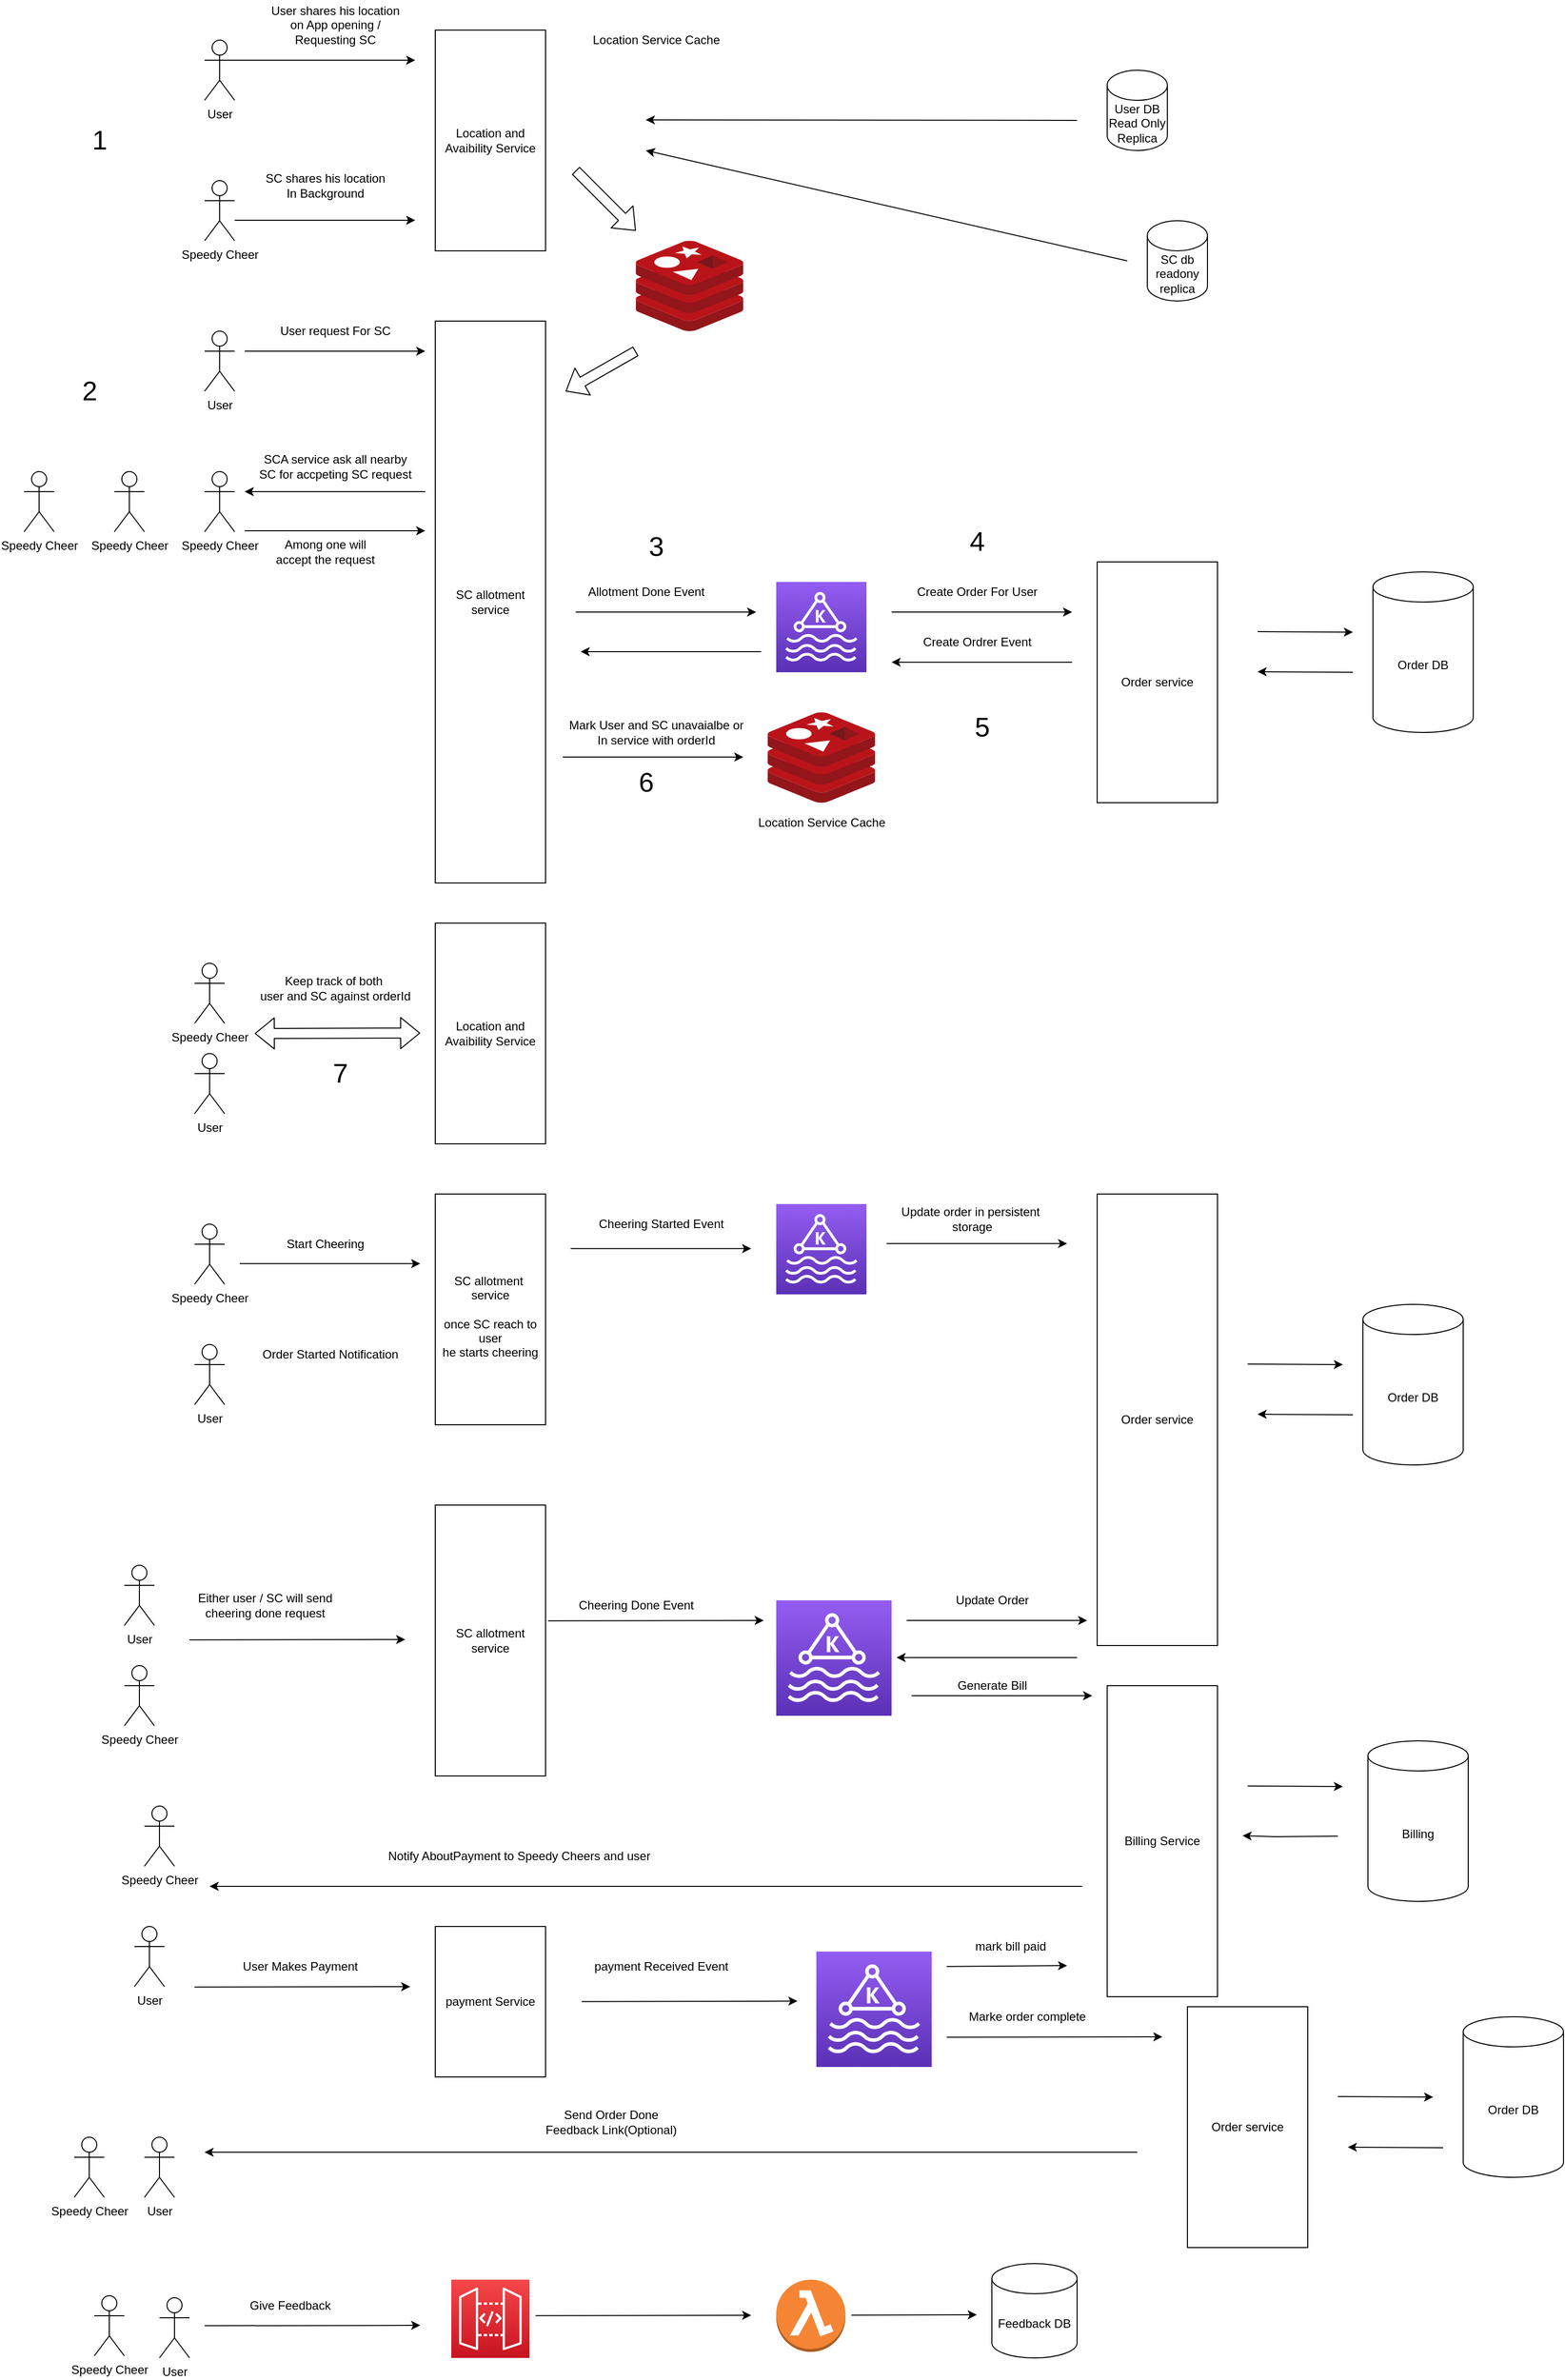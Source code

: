 <mxfile version="14.3.0" type="device"><diagram id="tLuhNQ_-yw7zBSso9VrI" name="sc"><mxGraphModel dx="1186" dy="683" grid="1" gridSize="10" guides="1" tooltips="1" connect="1" arrows="1" fold="1" page="1" pageScale="1" pageWidth="850" pageHeight="1100" math="0" shadow="0"><root><mxCell id="0"/><mxCell id="1" parent="0"/><mxCell id="lp4hqvrfGBSASdq1-rvb-2" value="User" style="shape=umlActor;verticalLabelPosition=bottom;verticalAlign=top;html=1;outlineConnect=0;" parent="1" vertex="1"><mxGeometry x="240" y="470" width="30" height="60" as="geometry"/></mxCell><mxCell id="lp4hqvrfGBSASdq1-rvb-3" value="Speedy Cheer" style="shape=umlActor;verticalLabelPosition=bottom;verticalAlign=top;html=1;outlineConnect=0;" parent="1" vertex="1"><mxGeometry x="240" y="320" width="30" height="60" as="geometry"/></mxCell><mxCell id="lp4hqvrfGBSASdq1-rvb-10" value="Location and Avaibility Service" style="rounded=0;whiteSpace=wrap;html=1;" parent="1" vertex="1"><mxGeometry x="470" y="170" width="110" height="220" as="geometry"/></mxCell><mxCell id="lp4hqvrfGBSASdq1-rvb-12" value="" style="aspect=fixed;html=1;points=[];align=center;image;fontSize=12;image=img/lib/mscae/Cache_Redis_Product.svg;" parent="1" vertex="1"><mxGeometry x="670" y="380" width="107.14" height="90" as="geometry"/></mxCell><mxCell id="lp4hqvrfGBSASdq1-rvb-13" value="Location Service Cache" style="text;html=1;align=center;verticalAlign=middle;resizable=0;points=[];autosize=1;" parent="1" vertex="1"><mxGeometry x="620" y="170" width="140" height="20" as="geometry"/></mxCell><mxCell id="lp4hqvrfGBSASdq1-rvb-15" value="" style="endArrow=classic;html=1;" parent="1" edge="1"><mxGeometry width="50" height="50" relative="1" as="geometry"><mxPoint x="270" y="200" as="sourcePoint"/><mxPoint x="450" y="200" as="targetPoint"/></mxGeometry></mxCell><mxCell id="lp4hqvrfGBSASdq1-rvb-16" value="User shares his location&lt;br&gt;on App opening / &lt;br&gt;Requesting SC" style="text;html=1;align=center;verticalAlign=middle;resizable=0;points=[];autosize=1;" parent="1" vertex="1"><mxGeometry x="300" y="140" width="140" height="50" as="geometry"/></mxCell><mxCell id="lp4hqvrfGBSASdq1-rvb-17" value="" style="endArrow=classic;html=1;" parent="1" edge="1"><mxGeometry width="50" height="50" relative="1" as="geometry"><mxPoint x="270" y="359.5" as="sourcePoint"/><mxPoint x="450" y="359.5" as="targetPoint"/></mxGeometry></mxCell><mxCell id="lp4hqvrfGBSASdq1-rvb-18" value="SC shares his location&lt;br&gt;In Background" style="text;html=1;align=center;verticalAlign=middle;resizable=0;points=[];autosize=1;" parent="1" vertex="1"><mxGeometry x="295" y="310" width="130" height="30" as="geometry"/></mxCell><mxCell id="lp4hqvrfGBSASdq1-rvb-19" value="SC allotment &lt;br&gt;service" style="rounded=0;whiteSpace=wrap;html=1;" parent="1" vertex="1"><mxGeometry x="470" y="460" width="110" height="560" as="geometry"/></mxCell><mxCell id="lp4hqvrfGBSASdq1-rvb-20" value="User" style="shape=umlActor;verticalLabelPosition=bottom;verticalAlign=top;html=1;outlineConnect=0;" parent="1" vertex="1"><mxGeometry x="240" y="180" width="30" height="60" as="geometry"/></mxCell><mxCell id="lp4hqvrfGBSASdq1-rvb-22" value="Speedy Cheer" style="shape=umlActor;verticalLabelPosition=bottom;verticalAlign=top;html=1;outlineConnect=0;" parent="1" vertex="1"><mxGeometry x="240" y="610" width="30" height="60" as="geometry"/></mxCell><mxCell id="lp4hqvrfGBSASdq1-rvb-24" value="" style="endArrow=classic;html=1;" parent="1" edge="1"><mxGeometry width="50" height="50" relative="1" as="geometry"><mxPoint x="280" y="490" as="sourcePoint"/><mxPoint x="460" y="490" as="targetPoint"/></mxGeometry></mxCell><mxCell id="lp4hqvrfGBSASdq1-rvb-28" value="User request For SC" style="text;html=1;align=center;verticalAlign=middle;resizable=0;points=[];autosize=1;" parent="1" vertex="1"><mxGeometry x="305" y="460" width="130" height="20" as="geometry"/></mxCell><mxCell id="lp4hqvrfGBSASdq1-rvb-29" value="Speedy Cheer" style="shape=umlActor;verticalLabelPosition=bottom;verticalAlign=top;html=1;outlineConnect=0;" parent="1" vertex="1"><mxGeometry x="150" y="610" width="30" height="60" as="geometry"/></mxCell><mxCell id="lp4hqvrfGBSASdq1-rvb-30" value="Speedy Cheer" style="shape=umlActor;verticalLabelPosition=bottom;verticalAlign=top;html=1;outlineConnect=0;" parent="1" vertex="1"><mxGeometry x="60" y="610" width="30" height="60" as="geometry"/></mxCell><mxCell id="lp4hqvrfGBSASdq1-rvb-32" value="" style="endArrow=none;html=1;startArrow=classic;startFill=1;endFill=0;" parent="1" edge="1"><mxGeometry width="50" height="50" relative="1" as="geometry"><mxPoint x="280" y="630" as="sourcePoint"/><mxPoint x="460" y="630" as="targetPoint"/></mxGeometry></mxCell><mxCell id="lp4hqvrfGBSASdq1-rvb-33" value="SCA service ask all nearby&lt;br&gt;SC for accpeting SC request" style="text;html=1;align=center;verticalAlign=middle;resizable=0;points=[];autosize=1;" parent="1" vertex="1"><mxGeometry x="285" y="590" width="170" height="30" as="geometry"/></mxCell><mxCell id="lp4hqvrfGBSASdq1-rvb-37" value="" style="endArrow=classic;html=1;" parent="1" edge="1"><mxGeometry width="50" height="50" relative="1" as="geometry"><mxPoint x="280" y="669" as="sourcePoint"/><mxPoint x="460" y="669" as="targetPoint"/></mxGeometry></mxCell><mxCell id="lp4hqvrfGBSASdq1-rvb-38" value="Among one will &lt;br&gt;accept the request" style="text;html=1;align=center;verticalAlign=middle;resizable=0;points=[];autosize=1;" parent="1" vertex="1"><mxGeometry x="305" y="675" width="110" height="30" as="geometry"/></mxCell><mxCell id="lp4hqvrfGBSASdq1-rvb-40" value="" style="shape=flexArrow;endArrow=classic;html=1;" parent="1" edge="1"><mxGeometry width="50" height="50" relative="1" as="geometry"><mxPoint x="610" y="310" as="sourcePoint"/><mxPoint x="670" y="370" as="targetPoint"/></mxGeometry></mxCell><mxCell id="lp4hqvrfGBSASdq1-rvb-42" value="" style="shape=flexArrow;endArrow=classic;html=1;" parent="1" edge="1"><mxGeometry width="50" height="50" relative="1" as="geometry"><mxPoint x="670" y="490" as="sourcePoint"/><mxPoint x="600" y="530" as="targetPoint"/></mxGeometry></mxCell><mxCell id="lp4hqvrfGBSASdq1-rvb-43" value="&lt;font style=&quot;font-size: 27px&quot;&gt;1&lt;/font&gt;" style="text;html=1;align=center;verticalAlign=middle;resizable=0;points=[];autosize=1;" parent="1" vertex="1"><mxGeometry x="120" y="270" width="30" height="20" as="geometry"/></mxCell><mxCell id="lp4hqvrfGBSASdq1-rvb-44" value="&lt;font style=&quot;font-size: 27px&quot;&gt;2&lt;/font&gt;" style="text;html=1;align=center;verticalAlign=middle;resizable=0;points=[];autosize=1;" parent="1" vertex="1"><mxGeometry x="110" y="520" width="30" height="20" as="geometry"/></mxCell><mxCell id="lp4hqvrfGBSASdq1-rvb-47" value="" style="outlineConnect=0;fontColor=#232F3E;gradientColor=#945DF2;gradientDirection=north;fillColor=#5A30B5;strokeColor=#ffffff;dashed=0;verticalLabelPosition=bottom;verticalAlign=top;align=center;html=1;fontSize=12;fontStyle=0;aspect=fixed;shape=mxgraph.aws4.resourceIcon;resIcon=mxgraph.aws4.managed_streaming_for_kafka;" parent="1" vertex="1"><mxGeometry x="810" y="720" width="90" height="90" as="geometry"/></mxCell><mxCell id="lp4hqvrfGBSASdq1-rvb-48" value="" style="endArrow=classic;html=1;" parent="1" edge="1"><mxGeometry width="50" height="50" relative="1" as="geometry"><mxPoint x="610" y="750" as="sourcePoint"/><mxPoint x="790" y="750" as="targetPoint"/></mxGeometry></mxCell><mxCell id="lp4hqvrfGBSASdq1-rvb-49" value="Allotment Done Event" style="text;html=1;align=center;verticalAlign=middle;resizable=0;points=[];autosize=1;" parent="1" vertex="1"><mxGeometry x="615" y="720" width="130" height="20" as="geometry"/></mxCell><mxCell id="lp4hqvrfGBSASdq1-rvb-50" value="" style="aspect=fixed;html=1;points=[];align=center;image;fontSize=12;image=img/lib/mscae/Cache_Redis_Product.svg;" parent="1" vertex="1"><mxGeometry x="801.43" y="850" width="107.14" height="90" as="geometry"/></mxCell><mxCell id="lp4hqvrfGBSASdq1-rvb-51" value="Location Service Cache" style="text;html=1;align=center;verticalAlign=middle;resizable=0;points=[];autosize=1;" parent="1" vertex="1"><mxGeometry x="785" y="950" width="140" height="20" as="geometry"/></mxCell><mxCell id="lp4hqvrfGBSASdq1-rvb-52" value="" style="endArrow=classic;html=1;" parent="1" edge="1"><mxGeometry width="50" height="50" relative="1" as="geometry"><mxPoint x="597.14" y="894.5" as="sourcePoint"/><mxPoint x="777.14" y="894.5" as="targetPoint"/></mxGeometry></mxCell><mxCell id="lp4hqvrfGBSASdq1-rvb-53" value="Mark User and SC unavaialbe or&lt;br&gt;In service with orderId" style="text;html=1;align=center;verticalAlign=middle;resizable=0;points=[];autosize=1;" parent="1" vertex="1"><mxGeometry x="595" y="855" width="190" height="30" as="geometry"/></mxCell><mxCell id="lp4hqvrfGBSASdq1-rvb-54" value="Order service" style="rounded=0;whiteSpace=wrap;html=1;" parent="1" vertex="1"><mxGeometry x="1130" y="700" width="120" height="240" as="geometry"/></mxCell><mxCell id="lp4hqvrfGBSASdq1-rvb-55" value="" style="endArrow=classic;html=1;" parent="1" edge="1"><mxGeometry width="50" height="50" relative="1" as="geometry"><mxPoint x="925" y="750" as="sourcePoint"/><mxPoint x="1105" y="750" as="targetPoint"/></mxGeometry></mxCell><mxCell id="lp4hqvrfGBSASdq1-rvb-56" value="Create Order For User" style="text;html=1;align=center;verticalAlign=middle;resizable=0;points=[];autosize=1;" parent="1" vertex="1"><mxGeometry x="940" y="720" width="140" height="20" as="geometry"/></mxCell><mxCell id="lp4hqvrfGBSASdq1-rvb-57" value="&lt;font style=&quot;font-size: 27px&quot;&gt;3&lt;/font&gt;" style="text;html=1;align=center;verticalAlign=middle;resizable=0;points=[];autosize=1;" parent="1" vertex="1"><mxGeometry x="675" y="675" width="30" height="20" as="geometry"/></mxCell><mxCell id="lp4hqvrfGBSASdq1-rvb-58" value="&lt;font style=&quot;font-size: 27px&quot;&gt;4&lt;/font&gt;" style="text;html=1;align=center;verticalAlign=middle;resizable=0;points=[];autosize=1;" parent="1" vertex="1"><mxGeometry x="995" y="670" width="30" height="20" as="geometry"/></mxCell><mxCell id="lp4hqvrfGBSASdq1-rvb-59" value="&lt;font style=&quot;font-size: 27px&quot;&gt;5&lt;/font&gt;" style="text;html=1;align=center;verticalAlign=middle;resizable=0;points=[];autosize=1;" parent="1" vertex="1"><mxGeometry x="1000" y="855" width="30" height="20" as="geometry"/></mxCell><mxCell id="lp4hqvrfGBSASdq1-rvb-60" value="Location and Avaibility Service" style="rounded=0;whiteSpace=wrap;html=1;" parent="1" vertex="1"><mxGeometry x="470" y="1060" width="110" height="220" as="geometry"/></mxCell><mxCell id="lp4hqvrfGBSASdq1-rvb-61" value="Speedy Cheer" style="shape=umlActor;verticalLabelPosition=bottom;verticalAlign=top;html=1;outlineConnect=0;" parent="1" vertex="1"><mxGeometry x="160" y="1800" width="30" height="60" as="geometry"/></mxCell><mxCell id="lp4hqvrfGBSASdq1-rvb-62" value="User" style="shape=umlActor;verticalLabelPosition=bottom;verticalAlign=top;html=1;outlineConnect=0;" parent="1" vertex="1"><mxGeometry x="230" y="1190" width="30" height="60" as="geometry"/></mxCell><mxCell id="lp4hqvrfGBSASdq1-rvb-64" value="" style="shape=flexArrow;endArrow=classic;startArrow=classic;html=1;" parent="1" edge="1"><mxGeometry width="50" height="50" relative="1" as="geometry"><mxPoint x="290" y="1170" as="sourcePoint"/><mxPoint x="455" y="1169.58" as="targetPoint"/><Array as="points"/></mxGeometry></mxCell><mxCell id="lp4hqvrfGBSASdq1-rvb-65" value="Keep track of both&amp;nbsp;&lt;br&gt;user and SC against orderId" style="text;html=1;align=center;verticalAlign=middle;resizable=0;points=[];autosize=1;" parent="1" vertex="1"><mxGeometry x="285" y="1110" width="170" height="30" as="geometry"/></mxCell><mxCell id="lp4hqvrfGBSASdq1-rvb-66" value="" style="endArrow=none;html=1;startArrow=classic;startFill=1;endFill=0;" parent="1" edge="1"><mxGeometry width="50" height="50" relative="1" as="geometry"><mxPoint x="925" y="800" as="sourcePoint"/><mxPoint x="1105" y="800" as="targetPoint"/></mxGeometry></mxCell><mxCell id="lp4hqvrfGBSASdq1-rvb-67" value="Create Ordrer Event" style="text;html=1;align=center;verticalAlign=middle;resizable=0;points=[];autosize=1;" parent="1" vertex="1"><mxGeometry x="950" y="770" width="120" height="20" as="geometry"/></mxCell><mxCell id="lp4hqvrfGBSASdq1-rvb-70" value="&lt;span style=&quot;font-size: 27px&quot;&gt;6&lt;/span&gt;" style="text;html=1;align=center;verticalAlign=middle;resizable=0;points=[];autosize=1;" parent="1" vertex="1"><mxGeometry x="665" y="910" width="30" height="20" as="geometry"/></mxCell><mxCell id="lp4hqvrfGBSASdq1-rvb-71" value="&lt;span style=&quot;font-size: 27px&quot;&gt;7&lt;/span&gt;" style="text;html=1;align=center;verticalAlign=middle;resizable=0;points=[];autosize=1;" parent="1" vertex="1"><mxGeometry x="360" y="1200" width="30" height="20" as="geometry"/></mxCell><mxCell id="lp4hqvrfGBSASdq1-rvb-72" value="&lt;br&gt;SC allotment&amp;nbsp;&lt;br&gt;service&lt;br&gt;&lt;br&gt;once SC reach to user&lt;br&gt;he starts cheering" style="rounded=0;whiteSpace=wrap;html=1;" parent="1" vertex="1"><mxGeometry x="470" y="1330" width="110" height="230" as="geometry"/></mxCell><mxCell id="lp4hqvrfGBSASdq1-rvb-73" value="" style="endArrow=classic;html=1;" parent="1" edge="1"><mxGeometry width="50" height="50" relative="1" as="geometry"><mxPoint x="275" y="1399.41" as="sourcePoint"/><mxPoint x="455" y="1399.41" as="targetPoint"/></mxGeometry></mxCell><mxCell id="lp4hqvrfGBSASdq1-rvb-74" value="Start Cheering" style="text;html=1;align=center;verticalAlign=middle;resizable=0;points=[];autosize=1;" parent="1" vertex="1"><mxGeometry x="315" y="1370" width="90" height="20" as="geometry"/></mxCell><mxCell id="lp4hqvrfGBSASdq1-rvb-75" value="User" style="shape=umlActor;verticalLabelPosition=bottom;verticalAlign=top;html=1;outlineConnect=0;" parent="1" vertex="1"><mxGeometry x="230" y="1480" width="30" height="60" as="geometry"/></mxCell><mxCell id="lp4hqvrfGBSASdq1-rvb-76" value="Speedy Cheer" style="shape=umlActor;verticalLabelPosition=bottom;verticalAlign=top;html=1;outlineConnect=0;" parent="1" vertex="1"><mxGeometry x="230" y="1100" width="30" height="60" as="geometry"/></mxCell><mxCell id="lp4hqvrfGBSASdq1-rvb-78" value="" style="outlineConnect=0;fontColor=#232F3E;gradientColor=#945DF2;gradientDirection=north;fillColor=#5A30B5;strokeColor=#ffffff;dashed=0;verticalLabelPosition=bottom;verticalAlign=top;align=center;html=1;fontSize=12;fontStyle=0;aspect=fixed;shape=mxgraph.aws4.resourceIcon;resIcon=mxgraph.aws4.managed_streaming_for_kafka;" parent="1" vertex="1"><mxGeometry x="810" y="1340" width="90" height="90" as="geometry"/></mxCell><mxCell id="lp4hqvrfGBSASdq1-rvb-79" value="" style="endArrow=classic;html=1;" parent="1" edge="1"><mxGeometry width="50" height="50" relative="1" as="geometry"><mxPoint x="605" y="1384.41" as="sourcePoint"/><mxPoint x="785" y="1384.41" as="targetPoint"/></mxGeometry></mxCell><mxCell id="lp4hqvrfGBSASdq1-rvb-80" value="Cheering Started Event" style="text;html=1;align=center;verticalAlign=middle;resizable=0;points=[];autosize=1;" parent="1" vertex="1"><mxGeometry x="625" y="1350" width="140" height="20" as="geometry"/></mxCell><mxCell id="lp4hqvrfGBSASdq1-rvb-81" value="Order service" style="rounded=0;whiteSpace=wrap;html=1;" parent="1" vertex="1"><mxGeometry x="1130" y="1330" width="120" height="450" as="geometry"/></mxCell><mxCell id="lp4hqvrfGBSASdq1-rvb-84" value="" style="endArrow=classic;html=1;" parent="1" edge="1"><mxGeometry width="50" height="50" relative="1" as="geometry"><mxPoint x="920" y="1379.41" as="sourcePoint"/><mxPoint x="1100" y="1379.41" as="targetPoint"/></mxGeometry></mxCell><mxCell id="lp4hqvrfGBSASdq1-rvb-85" value="Update order in persistent&amp;nbsp;&lt;br&gt;storage" style="text;html=1;align=center;verticalAlign=middle;resizable=0;points=[];autosize=1;" parent="1" vertex="1"><mxGeometry x="925" y="1340" width="160" height="30" as="geometry"/></mxCell><mxCell id="lp4hqvrfGBSASdq1-rvb-87" value="Order Started Notification" style="text;html=1;align=center;verticalAlign=middle;resizable=0;points=[];autosize=1;" parent="1" vertex="1"><mxGeometry x="290" y="1480" width="150" height="20" as="geometry"/></mxCell><mxCell id="lp4hqvrfGBSASdq1-rvb-88" value="SC allotment &lt;br&gt;service" style="rounded=0;whiteSpace=wrap;html=1;" parent="1" vertex="1"><mxGeometry x="470" y="1640" width="110" height="270" as="geometry"/></mxCell><mxCell id="lp4hqvrfGBSASdq1-rvb-89" value="User" style="shape=umlActor;verticalLabelPosition=bottom;verticalAlign=top;html=1;outlineConnect=0;" parent="1" vertex="1"><mxGeometry x="160" y="1700" width="30" height="60" as="geometry"/></mxCell><mxCell id="lp4hqvrfGBSASdq1-rvb-91" value="Speedy Cheer" style="shape=umlActor;verticalLabelPosition=bottom;verticalAlign=top;html=1;outlineConnect=0;" parent="1" vertex="1"><mxGeometry x="230" y="1360" width="30" height="60" as="geometry"/></mxCell><mxCell id="lp4hqvrfGBSASdq1-rvb-92" value="" style="endArrow=classic;html=1;" parent="1" edge="1"><mxGeometry width="50" height="50" relative="1" as="geometry"><mxPoint x="225" y="1774.41" as="sourcePoint"/><mxPoint x="440" y="1774" as="targetPoint"/></mxGeometry></mxCell><mxCell id="lp4hqvrfGBSASdq1-rvb-93" value="Either user / SC will send&lt;br&gt;cheering done request" style="text;html=1;align=center;verticalAlign=middle;resizable=0;points=[];autosize=1;" parent="1" vertex="1"><mxGeometry x="225" y="1725" width="150" height="30" as="geometry"/></mxCell><mxCell id="lp4hqvrfGBSASdq1-rvb-94" value="" style="outlineConnect=0;fontColor=#232F3E;gradientColor=#945DF2;gradientDirection=north;fillColor=#5A30B5;strokeColor=#ffffff;dashed=0;verticalLabelPosition=bottom;verticalAlign=top;align=center;html=1;fontSize=12;fontStyle=0;aspect=fixed;shape=mxgraph.aws4.resourceIcon;resIcon=mxgraph.aws4.managed_streaming_for_kafka;" parent="1" vertex="1"><mxGeometry x="810" y="1735" width="115" height="115" as="geometry"/></mxCell><mxCell id="lp4hqvrfGBSASdq1-rvb-95" value="" style="endArrow=classic;html=1;" parent="1" edge="1"><mxGeometry width="50" height="50" relative="1" as="geometry"><mxPoint x="582.5" y="1755.41" as="sourcePoint"/><mxPoint x="797.5" y="1755" as="targetPoint"/></mxGeometry></mxCell><mxCell id="lp4hqvrfGBSASdq1-rvb-96" value="Cheering Done Event" style="text;html=1;align=center;verticalAlign=middle;resizable=0;points=[];autosize=1;" parent="1" vertex="1"><mxGeometry x="605" y="1730" width="130" height="20" as="geometry"/></mxCell><mxCell id="lp4hqvrfGBSASdq1-rvb-99" value="" style="endArrow=classic;html=1;" parent="1" edge="1"><mxGeometry width="50" height="50" relative="1" as="geometry"><mxPoint x="940" y="1755.0" as="sourcePoint"/><mxPoint x="1120" y="1755.0" as="targetPoint"/></mxGeometry></mxCell><mxCell id="lp4hqvrfGBSASdq1-rvb-100" value="Update Order" style="text;html=1;align=center;verticalAlign=middle;resizable=0;points=[];autosize=1;" parent="1" vertex="1"><mxGeometry x="980" y="1725" width="90" height="20" as="geometry"/></mxCell><mxCell id="lp4hqvrfGBSASdq1-rvb-103" value="Billing Service" style="rounded=0;whiteSpace=wrap;html=1;" parent="1" vertex="1"><mxGeometry x="1140" y="1820" width="110" height="310" as="geometry"/></mxCell><mxCell id="lp4hqvrfGBSASdq1-rvb-105" value="Generate Bill" style="text;html=1;align=center;verticalAlign=middle;resizable=0;points=[];autosize=1;" parent="1" vertex="1"><mxGeometry x="980" y="1810" width="90" height="20" as="geometry"/></mxCell><mxCell id="lp4hqvrfGBSASdq1-rvb-111" value="" style="endArrow=none;html=1;startArrow=classic;startFill=1;endFill=0;" parent="1" edge="1"><mxGeometry width="50" height="50" relative="1" as="geometry"><mxPoint x="245" y="2020" as="sourcePoint"/><mxPoint x="1115" y="2020" as="targetPoint"/></mxGeometry></mxCell><mxCell id="lp4hqvrfGBSASdq1-rvb-118" value="Speedy Cheer" style="shape=umlActor;verticalLabelPosition=bottom;verticalAlign=top;html=1;outlineConnect=0;" parent="1" vertex="1"><mxGeometry x="180" y="1940" width="30" height="60" as="geometry"/></mxCell><mxCell id="lp4hqvrfGBSASdq1-rvb-119" value="User" style="shape=umlActor;verticalLabelPosition=bottom;verticalAlign=top;html=1;outlineConnect=0;" parent="1" vertex="1"><mxGeometry x="170" y="2060" width="30" height="60" as="geometry"/></mxCell><mxCell id="lp4hqvrfGBSASdq1-rvb-120" value="Notify AboutPayment to Speedy Cheers and user&amp;nbsp;" style="text;html=1;align=center;verticalAlign=middle;resizable=0;points=[];autosize=1;" parent="1" vertex="1"><mxGeometry x="415" y="1980" width="280" height="20" as="geometry"/></mxCell><mxCell id="lp4hqvrfGBSASdq1-rvb-126" value="payment Service" style="rounded=0;whiteSpace=wrap;html=1;" parent="1" vertex="1"><mxGeometry x="470" y="2060" width="110" height="150" as="geometry"/></mxCell><mxCell id="lp4hqvrfGBSASdq1-rvb-127" value="" style="endArrow=classic;html=1;" parent="1" edge="1"><mxGeometry width="50" height="50" relative="1" as="geometry"><mxPoint x="230" y="2120.41" as="sourcePoint"/><mxPoint x="445" y="2120" as="targetPoint"/></mxGeometry></mxCell><mxCell id="lp4hqvrfGBSASdq1-rvb-128" value="User Makes Payment" style="text;html=1;align=center;verticalAlign=middle;resizable=0;points=[];autosize=1;" parent="1" vertex="1"><mxGeometry x="270" y="2090" width="130" height="20" as="geometry"/></mxCell><mxCell id="lp4hqvrfGBSASdq1-rvb-129" value="" style="outlineConnect=0;fontColor=#232F3E;gradientColor=#945DF2;gradientDirection=north;fillColor=#5A30B5;strokeColor=#ffffff;dashed=0;verticalLabelPosition=bottom;verticalAlign=top;align=center;html=1;fontSize=12;fontStyle=0;aspect=fixed;shape=mxgraph.aws4.resourceIcon;resIcon=mxgraph.aws4.managed_streaming_for_kafka;" parent="1" vertex="1"><mxGeometry x="850" y="2085" width="115" height="115" as="geometry"/></mxCell><mxCell id="lp4hqvrfGBSASdq1-rvb-130" value="" style="endArrow=classic;html=1;" parent="1" edge="1"><mxGeometry width="50" height="50" relative="1" as="geometry"><mxPoint x="616.07" y="2134.82" as="sourcePoint"/><mxPoint x="831.07" y="2134.41" as="targetPoint"/></mxGeometry></mxCell><mxCell id="lp4hqvrfGBSASdq1-rvb-131" value="payment Received Event" style="text;html=1;align=center;verticalAlign=middle;resizable=0;points=[];autosize=1;" parent="1" vertex="1"><mxGeometry x="620" y="2090" width="150" height="20" as="geometry"/></mxCell><mxCell id="lp4hqvrfGBSASdq1-rvb-132" value="Order service" style="rounded=0;whiteSpace=wrap;html=1;" parent="1" vertex="1"><mxGeometry x="1220" y="2140" width="120" height="240" as="geometry"/></mxCell><mxCell id="lp4hqvrfGBSASdq1-rvb-133" value="" style="endArrow=classic;html=1;" parent="1" edge="1"><mxGeometry width="50" height="50" relative="1" as="geometry"><mxPoint x="980.0" y="2170.41" as="sourcePoint"/><mxPoint x="1195.0" y="2170.0" as="targetPoint"/></mxGeometry></mxCell><mxCell id="lp4hqvrfGBSASdq1-rvb-134" value="Marke order complete" style="text;html=1;align=center;verticalAlign=middle;resizable=0;points=[];autosize=1;" parent="1" vertex="1"><mxGeometry x="995" y="2140" width="130" height="20" as="geometry"/></mxCell><mxCell id="e02wY-8tiW_EUFatWxdP-1" value="User" style="shape=umlActor;verticalLabelPosition=bottom;verticalAlign=top;html=1;outlineConnect=0;" parent="1" vertex="1"><mxGeometry x="195" y="2430" width="30" height="60" as="geometry"/></mxCell><mxCell id="e02wY-8tiW_EUFatWxdP-2" value="" style="endArrow=none;html=1;startArrow=classic;startFill=1;endFill=0;" parent="1" edge="1"><mxGeometry width="50" height="50" relative="1" as="geometry"><mxPoint x="240" y="2285" as="sourcePoint"/><mxPoint x="1170" y="2285" as="targetPoint"/></mxGeometry></mxCell><mxCell id="e02wY-8tiW_EUFatWxdP-3" value="Send Order Done&lt;br&gt;Feedback Link(Optional)" style="text;html=1;align=center;verticalAlign=middle;resizable=0;points=[];autosize=1;" parent="1" vertex="1"><mxGeometry x="570" y="2240" width="150" height="30" as="geometry"/></mxCell><mxCell id="e02wY-8tiW_EUFatWxdP-4" value="Speedy Cheer" style="shape=umlActor;verticalLabelPosition=bottom;verticalAlign=top;html=1;outlineConnect=0;" parent="1" vertex="1"><mxGeometry x="130" y="2428" width="30" height="60" as="geometry"/></mxCell><mxCell id="e02wY-8tiW_EUFatWxdP-5" value="" style="outlineConnect=0;fontColor=#232F3E;gradientColor=#F54749;gradientDirection=north;fillColor=#C7131F;strokeColor=#ffffff;dashed=0;verticalLabelPosition=bottom;verticalAlign=top;align=center;html=1;fontSize=12;fontStyle=0;aspect=fixed;shape=mxgraph.aws4.resourceIcon;resIcon=mxgraph.aws4.api_gateway;" parent="1" vertex="1"><mxGeometry x="486" y="2412" width="78" height="78" as="geometry"/></mxCell><mxCell id="e02wY-8tiW_EUFatWxdP-6" value="" style="outlineConnect=0;dashed=0;verticalLabelPosition=bottom;verticalAlign=top;align=center;html=1;shape=mxgraph.aws3.lambda_function;fillColor=#F58534;gradientColor=none;" parent="1" vertex="1"><mxGeometry x="810" y="2412" width="69" height="72" as="geometry"/></mxCell><mxCell id="e02wY-8tiW_EUFatWxdP-7" value="User" style="shape=umlActor;verticalLabelPosition=bottom;verticalAlign=top;html=1;outlineConnect=0;" parent="1" vertex="1"><mxGeometry x="180" y="2270" width="30" height="60" as="geometry"/></mxCell><mxCell id="e02wY-8tiW_EUFatWxdP-8" value="Speedy Cheer" style="shape=umlActor;verticalLabelPosition=bottom;verticalAlign=top;html=1;outlineConnect=0;" parent="1" vertex="1"><mxGeometry x="110" y="2270" width="30" height="60" as="geometry"/></mxCell><mxCell id="e02wY-8tiW_EUFatWxdP-9" value="" style="endArrow=classic;html=1;" parent="1" edge="1"><mxGeometry width="50" height="50" relative="1" as="geometry"><mxPoint x="240" y="2457.91" as="sourcePoint"/><mxPoint x="455" y="2457.5" as="targetPoint"/></mxGeometry></mxCell><mxCell id="e02wY-8tiW_EUFatWxdP-10" value="" style="endArrow=classic;html=1;" parent="1" edge="1"><mxGeometry width="50" height="50" relative="1" as="geometry"><mxPoint x="570" y="2447.91" as="sourcePoint"/><mxPoint x="785" y="2447.5" as="targetPoint"/></mxGeometry></mxCell><mxCell id="e02wY-8tiW_EUFatWxdP-11" value="Give Feedback" style="text;html=1;align=center;verticalAlign=middle;resizable=0;points=[];autosize=1;" parent="1" vertex="1"><mxGeometry x="275" y="2428" width="100" height="20" as="geometry"/></mxCell><mxCell id="e02wY-8tiW_EUFatWxdP-13" value="Feedback DB" style="shape=cylinder3;whiteSpace=wrap;html=1;boundedLbl=1;backgroundOutline=1;size=15;" parent="1" vertex="1"><mxGeometry x="1025" y="2396" width="85" height="94" as="geometry"/></mxCell><mxCell id="e02wY-8tiW_EUFatWxdP-14" value="" style="endArrow=classic;html=1;" parent="1" edge="1"><mxGeometry width="50" height="50" relative="1" as="geometry"><mxPoint x="885" y="2447.41" as="sourcePoint"/><mxPoint x="1010" y="2447" as="targetPoint"/></mxGeometry></mxCell><mxCell id="e02wY-8tiW_EUFatWxdP-15" value="Order DB" style="shape=cylinder3;whiteSpace=wrap;html=1;boundedLbl=1;backgroundOutline=1;size=15;" parent="1" vertex="1"><mxGeometry x="1405" y="710" width="100" height="160" as="geometry"/></mxCell><mxCell id="e02wY-8tiW_EUFatWxdP-16" value="" style="endArrow=classic;html=1;" parent="1" edge="1"><mxGeometry width="50" height="50" relative="1" as="geometry"><mxPoint x="1290" y="769.5" as="sourcePoint"/><mxPoint x="1385" y="770" as="targetPoint"/></mxGeometry></mxCell><mxCell id="e02wY-8tiW_EUFatWxdP-17" value="" style="endArrow=none;html=1;startArrow=classic;startFill=1;endFill=0;" parent="1" edge="1"><mxGeometry width="50" height="50" relative="1" as="geometry"><mxPoint x="1290" y="809.5" as="sourcePoint"/><mxPoint x="1385" y="810" as="targetPoint"/></mxGeometry></mxCell><mxCell id="e02wY-8tiW_EUFatWxdP-18" value="Order DB" style="shape=cylinder3;whiteSpace=wrap;html=1;boundedLbl=1;backgroundOutline=1;size=15;" parent="1" vertex="1"><mxGeometry x="1395" y="1440" width="100" height="160" as="geometry"/></mxCell><mxCell id="e02wY-8tiW_EUFatWxdP-19" value="" style="endArrow=classic;html=1;" parent="1" edge="1"><mxGeometry width="50" height="50" relative="1" as="geometry"><mxPoint x="1280" y="1499.5" as="sourcePoint"/><mxPoint x="1375" y="1500" as="targetPoint"/></mxGeometry></mxCell><mxCell id="e02wY-8tiW_EUFatWxdP-20" value="" style="endArrow=none;html=1;startArrow=classic;startFill=1;endFill=0;" parent="1" edge="1"><mxGeometry width="50" height="50" relative="1" as="geometry"><mxPoint x="1380" y="2280" as="sourcePoint"/><mxPoint x="1475" y="2280.5" as="targetPoint"/></mxGeometry></mxCell><mxCell id="e02wY-8tiW_EUFatWxdP-21" value="Order DB" style="shape=cylinder3;whiteSpace=wrap;html=1;boundedLbl=1;backgroundOutline=1;size=15;" parent="1" vertex="1"><mxGeometry x="1495" y="2150" width="100" height="160" as="geometry"/></mxCell><mxCell id="e02wY-8tiW_EUFatWxdP-22" value="" style="endArrow=classic;html=1;" parent="1" edge="1"><mxGeometry width="50" height="50" relative="1" as="geometry"><mxPoint x="1370" y="2229.5" as="sourcePoint"/><mxPoint x="1465" y="2230" as="targetPoint"/></mxGeometry></mxCell><mxCell id="e02wY-8tiW_EUFatWxdP-23" value="" style="endArrow=none;html=1;startArrow=classic;startFill=1;endFill=0;" parent="1" edge="1"><mxGeometry width="50" height="50" relative="1" as="geometry"><mxPoint x="1290" y="1549.5" as="sourcePoint"/><mxPoint x="1385" y="1550" as="targetPoint"/></mxGeometry></mxCell><mxCell id="e02wY-8tiW_EUFatWxdP-24" value="Billing" style="shape=cylinder3;whiteSpace=wrap;html=1;boundedLbl=1;backgroundOutline=1;size=15;" parent="1" vertex="1"><mxGeometry x="1400" y="1875" width="100" height="160" as="geometry"/></mxCell><mxCell id="e02wY-8tiW_EUFatWxdP-25" value="" style="endArrow=classic;html=1;" parent="1" edge="1"><mxGeometry width="50" height="50" relative="1" as="geometry"><mxPoint x="1280" y="1920" as="sourcePoint"/><mxPoint x="1375" y="1920.5" as="targetPoint"/></mxGeometry></mxCell><mxCell id="e02wY-8tiW_EUFatWxdP-27" value="" style="endArrow=none;html=1;startArrow=classic;startFill=1;endFill=0;" parent="1" edge="1"><mxGeometry width="50" height="50" relative="1" as="geometry"><mxPoint x="1275" y="1969.5" as="sourcePoint"/><mxPoint x="1370" y="1970" as="targetPoint"/><Array as="points"><mxPoint x="1305" y="1970.5"/><mxPoint x="1315" y="1970.5"/></Array></mxGeometry></mxCell><mxCell id="e02wY-8tiW_EUFatWxdP-29" value="" style="endArrow=classic;html=1;" parent="1" edge="1"><mxGeometry width="50" height="50" relative="1" as="geometry"><mxPoint x="980" y="2099.91" as="sourcePoint"/><mxPoint x="1100" y="2099" as="targetPoint"/></mxGeometry></mxCell><mxCell id="e02wY-8tiW_EUFatWxdP-30" value="mark bill paid&amp;nbsp;" style="text;html=1;align=center;verticalAlign=middle;resizable=0;points=[];autosize=1;" parent="1" vertex="1"><mxGeometry x="1000" y="2070" width="90" height="20" as="geometry"/></mxCell><mxCell id="e02wY-8tiW_EUFatWxdP-31" value="User DB Read Only&lt;br&gt;Replica" style="shape=cylinder3;whiteSpace=wrap;html=1;boundedLbl=1;backgroundOutline=1;size=15;" parent="1" vertex="1"><mxGeometry x="1140" y="210" width="60" height="80" as="geometry"/></mxCell><mxCell id="e02wY-8tiW_EUFatWxdP-32" value="SC db readony replica" style="shape=cylinder3;whiteSpace=wrap;html=1;boundedLbl=1;backgroundOutline=1;size=15;" parent="1" vertex="1"><mxGeometry x="1180" y="360" width="60" height="80" as="geometry"/></mxCell><mxCell id="e02wY-8tiW_EUFatWxdP-34" value="" style="endArrow=none;html=1;startArrow=classic;startFill=1;endFill=0;" parent="1" edge="1"><mxGeometry width="50" height="50" relative="1" as="geometry"><mxPoint x="680" y="259.5" as="sourcePoint"/><mxPoint x="1110" y="260" as="targetPoint"/></mxGeometry></mxCell><mxCell id="e02wY-8tiW_EUFatWxdP-35" value="" style="endArrow=none;html=1;startArrow=classic;startFill=1;endFill=0;" parent="1" edge="1"><mxGeometry width="50" height="50" relative="1" as="geometry"><mxPoint x="680" y="290" as="sourcePoint"/><mxPoint x="1160" y="400" as="targetPoint"/></mxGeometry></mxCell><mxCell id="e02wY-8tiW_EUFatWxdP-36" value="" style="endArrow=none;html=1;startArrow=classic;startFill=1;endFill=0;" parent="1" edge="1"><mxGeometry width="50" height="50" relative="1" as="geometry"><mxPoint x="615" y="789.5" as="sourcePoint"/><mxPoint x="795" y="789.5" as="targetPoint"/></mxGeometry></mxCell><mxCell id="e02wY-8tiW_EUFatWxdP-37" value="" style="endArrow=classic;html=1;" parent="1" edge="1"><mxGeometry width="50" height="50" relative="1" as="geometry"><mxPoint x="945" y="1830" as="sourcePoint"/><mxPoint x="1125" y="1830" as="targetPoint"/></mxGeometry></mxCell><mxCell id="e02wY-8tiW_EUFatWxdP-38" value="" style="endArrow=none;html=1;startArrow=classic;startFill=1;endFill=0;" parent="1" edge="1"><mxGeometry width="50" height="50" relative="1" as="geometry"><mxPoint x="930" y="1792" as="sourcePoint"/><mxPoint x="1110" y="1792" as="targetPoint"/></mxGeometry></mxCell></root></mxGraphModel></diagram></mxfile>